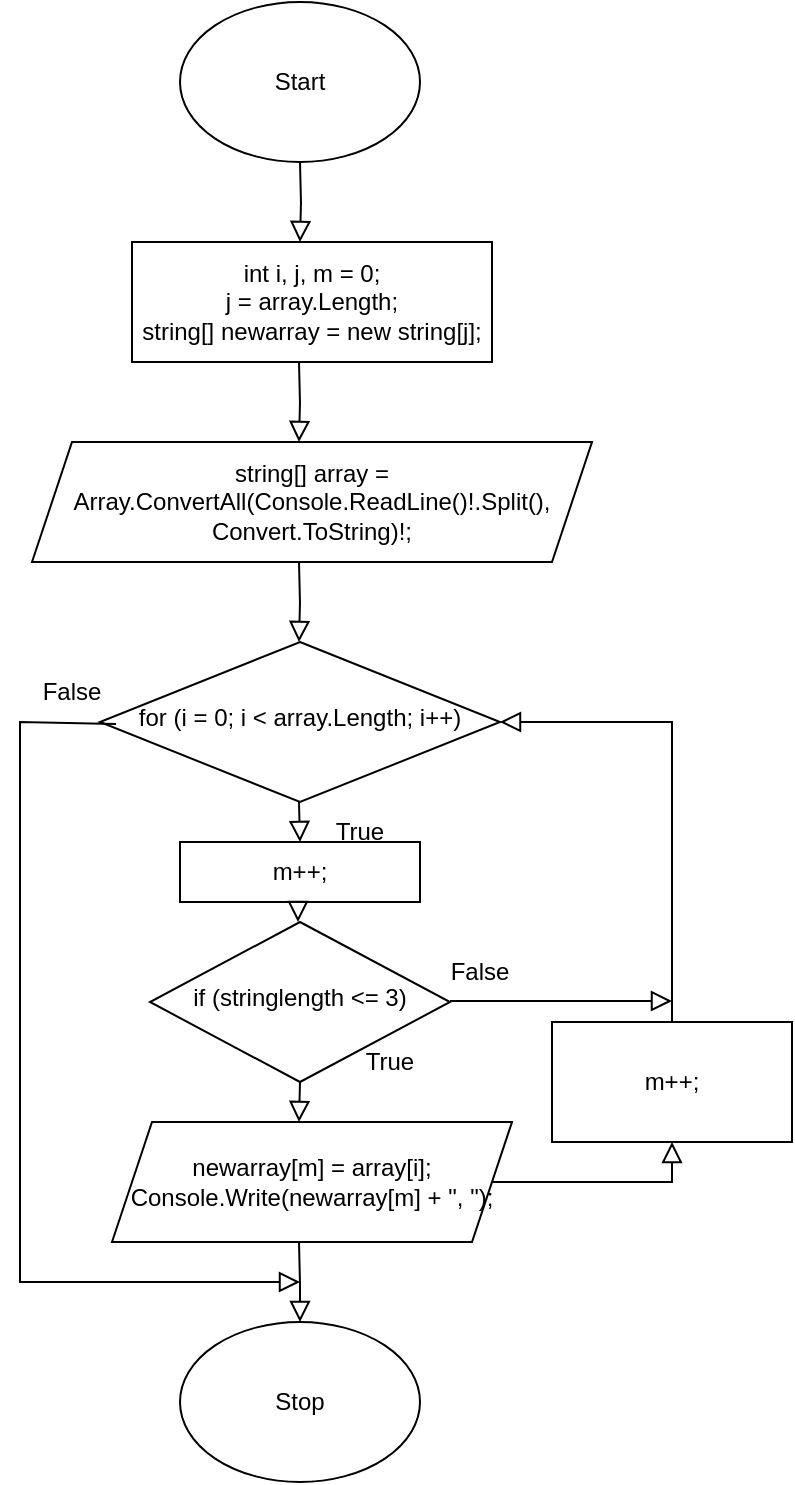 <mxfile version="20.7.2" type="device"><diagram id="C5RBs43oDa-KdzZeNtuy" name="Page-1"><mxGraphModel dx="832" dy="479" grid="1" gridSize="10" guides="1" tooltips="1" connect="1" arrows="1" fold="1" page="1" pageScale="1" pageWidth="827" pageHeight="1169" math="0" shadow="0"><root><mxCell id="WIyWlLk6GJQsqaUBKTNV-0"/><mxCell id="WIyWlLk6GJQsqaUBKTNV-1" parent="WIyWlLk6GJQsqaUBKTNV-0"/><mxCell id="WIyWlLk6GJQsqaUBKTNV-2" value="" style="rounded=0;html=1;jettySize=auto;orthogonalLoop=1;fontSize=11;endArrow=block;endFill=0;endSize=8;strokeWidth=1;shadow=0;labelBackgroundColor=none;edgeStyle=orthogonalEdgeStyle;" parent="WIyWlLk6GJQsqaUBKTNV-1" edge="1"><mxGeometry relative="1" as="geometry"><mxPoint x="374" y="120" as="sourcePoint"/><mxPoint x="374" y="160" as="targetPoint"/></mxGeometry></mxCell><mxCell id="-0fdcZfYxpR_FT0BG6Ci-0" value="int i, j, m = 0;&lt;br&gt;j = array.Length;&lt;br&gt;string[] newarray = new string[j];" style="rounded=0;whiteSpace=wrap;html=1;" parent="WIyWlLk6GJQsqaUBKTNV-1" vertex="1"><mxGeometry x="290" y="160" width="180" height="60" as="geometry"/></mxCell><mxCell id="-0fdcZfYxpR_FT0BG6Ci-3" value="string[] array = Array.ConvertAll(Console.ReadLine()!.Split(), Convert.ToString)!;" style="shape=parallelogram;perimeter=parallelogramPerimeter;whiteSpace=wrap;html=1;fixedSize=1;" parent="WIyWlLk6GJQsqaUBKTNV-1" vertex="1"><mxGeometry x="240" y="260" width="280" height="60" as="geometry"/></mxCell><mxCell id="-0fdcZfYxpR_FT0BG6Ci-4" value="for (i = 0; i &amp;lt; array.Length; i++)" style="rhombus;whiteSpace=wrap;html=1;shadow=0;fontFamily=Helvetica;fontSize=12;align=center;strokeWidth=1;spacing=6;spacingTop=-4;" parent="WIyWlLk6GJQsqaUBKTNV-1" vertex="1"><mxGeometry x="274" y="360" width="200" height="80" as="geometry"/></mxCell><mxCell id="-0fdcZfYxpR_FT0BG6Ci-6" value="" style="rounded=0;html=1;jettySize=auto;orthogonalLoop=1;fontSize=11;endArrow=block;endFill=0;endSize=8;strokeWidth=1;shadow=0;labelBackgroundColor=none;edgeStyle=orthogonalEdgeStyle;" parent="WIyWlLk6GJQsqaUBKTNV-1" edge="1"><mxGeometry relative="1" as="geometry"><mxPoint x="373.5" y="320" as="sourcePoint"/><mxPoint x="373.5" y="360" as="targetPoint"/></mxGeometry></mxCell><mxCell id="-0fdcZfYxpR_FT0BG6Ci-8" value="" style="rounded=0;html=1;jettySize=auto;orthogonalLoop=1;fontSize=11;endArrow=block;endFill=0;endSize=8;strokeWidth=1;shadow=0;labelBackgroundColor=none;edgeStyle=orthogonalEdgeStyle;" parent="WIyWlLk6GJQsqaUBKTNV-1" edge="1"><mxGeometry relative="1" as="geometry"><mxPoint x="373.5" y="220" as="sourcePoint"/><mxPoint x="373.5" y="260" as="targetPoint"/></mxGeometry></mxCell><mxCell id="-0fdcZfYxpR_FT0BG6Ci-9" value="" style="rounded=0;html=1;jettySize=auto;orthogonalLoop=1;fontSize=11;endArrow=block;endFill=0;endSize=8;strokeWidth=1;shadow=0;labelBackgroundColor=none;edgeStyle=orthogonalEdgeStyle;" parent="WIyWlLk6GJQsqaUBKTNV-1" edge="1"><mxGeometry relative="1" as="geometry"><mxPoint x="373.5" y="440" as="sourcePoint"/><mxPoint x="374" y="460" as="targetPoint"/></mxGeometry></mxCell><mxCell id="-0fdcZfYxpR_FT0BG6Ci-10" value="if (stringlength &amp;lt;= 3)" style="rhombus;whiteSpace=wrap;html=1;shadow=0;fontFamily=Helvetica;fontSize=12;align=center;strokeWidth=1;spacing=6;spacingTop=-4;" parent="WIyWlLk6GJQsqaUBKTNV-1" vertex="1"><mxGeometry x="299" y="500" width="150" height="80" as="geometry"/></mxCell><mxCell id="-0fdcZfYxpR_FT0BG6Ci-12" value="" style="rounded=0;html=1;jettySize=auto;orthogonalLoop=1;fontSize=11;endArrow=block;endFill=0;endSize=8;strokeWidth=1;shadow=0;labelBackgroundColor=none;edgeStyle=orthogonalEdgeStyle;" parent="WIyWlLk6GJQsqaUBKTNV-1" edge="1"><mxGeometry relative="1" as="geometry"><mxPoint x="374" y="580" as="sourcePoint"/><mxPoint x="373.5" y="600" as="targetPoint"/></mxGeometry></mxCell><mxCell id="-0fdcZfYxpR_FT0BG6Ci-13" value="newarray[m] = array[i];&lt;br&gt;Console.Write(newarray[m] + &quot;, &quot;);" style="shape=parallelogram;perimeter=parallelogramPerimeter;whiteSpace=wrap;html=1;fixedSize=1;" parent="WIyWlLk6GJQsqaUBKTNV-1" vertex="1"><mxGeometry x="280" y="600" width="200" height="60" as="geometry"/></mxCell><mxCell id="-0fdcZfYxpR_FT0BG6Ci-14" value="" style="rounded=0;html=1;jettySize=auto;orthogonalLoop=1;fontSize=11;endArrow=block;endFill=0;endSize=8;strokeWidth=1;shadow=0;labelBackgroundColor=none;edgeStyle=orthogonalEdgeStyle;entryX=0.5;entryY=1;entryDx=0;entryDy=0;" parent="WIyWlLk6GJQsqaUBKTNV-1" target="-0fdcZfYxpR_FT0BG6Ci-15" edge="1"><mxGeometry relative="1" as="geometry"><mxPoint x="470" y="630" as="sourcePoint"/><mxPoint x="504" y="629.5" as="targetPoint"/><Array as="points"><mxPoint x="560" y="630"/></Array></mxGeometry></mxCell><mxCell id="-0fdcZfYxpR_FT0BG6Ci-15" value="m++;" style="rounded=0;whiteSpace=wrap;html=1;" parent="WIyWlLk6GJQsqaUBKTNV-1" vertex="1"><mxGeometry x="500" y="550" width="120" height="60" as="geometry"/></mxCell><mxCell id="-0fdcZfYxpR_FT0BG6Ci-16" value="" style="rounded=0;html=1;jettySize=auto;orthogonalLoop=1;fontSize=11;endArrow=block;endFill=0;endSize=8;strokeWidth=1;shadow=0;labelBackgroundColor=none;edgeStyle=orthogonalEdgeStyle;exitX=0.5;exitY=0;exitDx=0;exitDy=0;entryX=1;entryY=0.5;entryDx=0;entryDy=0;" parent="WIyWlLk6GJQsqaUBKTNV-1" source="-0fdcZfYxpR_FT0BG6Ci-15" target="-0fdcZfYxpR_FT0BG6Ci-4" edge="1"><mxGeometry relative="1" as="geometry"><mxPoint x="533.5" y="470" as="sourcePoint"/><mxPoint x="533.5" y="390" as="targetPoint"/></mxGeometry></mxCell><mxCell id="-0fdcZfYxpR_FT0BG6Ci-17" value="Start" style="ellipse;whiteSpace=wrap;html=1;" parent="WIyWlLk6GJQsqaUBKTNV-1" vertex="1"><mxGeometry x="314" y="40" width="120" height="80" as="geometry"/></mxCell><mxCell id="-0fdcZfYxpR_FT0BG6Ci-19" value="Stop" style="ellipse;whiteSpace=wrap;html=1;" parent="WIyWlLk6GJQsqaUBKTNV-1" vertex="1"><mxGeometry x="314" y="700" width="120" height="80" as="geometry"/></mxCell><mxCell id="-0fdcZfYxpR_FT0BG6Ci-20" value="" style="rounded=0;html=1;jettySize=auto;orthogonalLoop=1;fontSize=11;endArrow=block;endFill=0;endSize=8;strokeWidth=1;shadow=0;labelBackgroundColor=none;edgeStyle=orthogonalEdgeStyle;" parent="WIyWlLk6GJQsqaUBKTNV-1" target="-0fdcZfYxpR_FT0BG6Ci-19" edge="1"><mxGeometry relative="1" as="geometry"><mxPoint x="373.5" y="660" as="sourcePoint"/><mxPoint x="373.5" y="700" as="targetPoint"/></mxGeometry></mxCell><mxCell id="-0fdcZfYxpR_FT0BG6Ci-21" value="" style="rounded=0;html=1;jettySize=auto;orthogonalLoop=1;fontSize=11;endArrow=block;endFill=0;endSize=8;strokeWidth=1;shadow=0;labelBackgroundColor=none;edgeStyle=orthogonalEdgeStyle;exitX=0.867;exitY=1.033;exitDx=0;exitDy=0;exitPerimeter=0;" parent="WIyWlLk6GJQsqaUBKTNV-1" edge="1" source="-0fdcZfYxpR_FT0BG6Ci-22"><mxGeometry relative="1" as="geometry"><mxPoint x="324" y="400" as="sourcePoint"/><mxPoint x="374" y="680" as="targetPoint"/><Array as="points"><mxPoint x="234" y="400"/><mxPoint x="234" y="680"/></Array></mxGeometry></mxCell><mxCell id="-0fdcZfYxpR_FT0BG6Ci-22" value="False" style="text;html=1;strokeColor=none;fillColor=none;align=center;verticalAlign=middle;whiteSpace=wrap;rounded=0;" parent="WIyWlLk6GJQsqaUBKTNV-1" vertex="1"><mxGeometry x="230" y="370" width="60" height="30" as="geometry"/></mxCell><mxCell id="-0fdcZfYxpR_FT0BG6Ci-24" value="True" style="text;html=1;strokeColor=none;fillColor=none;align=center;verticalAlign=middle;whiteSpace=wrap;rounded=0;" parent="WIyWlLk6GJQsqaUBKTNV-1" vertex="1"><mxGeometry x="374" y="440" width="60" height="30" as="geometry"/></mxCell><mxCell id="-0fdcZfYxpR_FT0BG6Ci-25" value="True" style="text;html=1;strokeColor=none;fillColor=none;align=center;verticalAlign=middle;whiteSpace=wrap;rounded=0;" parent="WIyWlLk6GJQsqaUBKTNV-1" vertex="1"><mxGeometry x="389" y="555" width="60" height="30" as="geometry"/></mxCell><mxCell id="-0fdcZfYxpR_FT0BG6Ci-27" value="False" style="text;html=1;strokeColor=none;fillColor=none;align=center;verticalAlign=middle;whiteSpace=wrap;rounded=0;" parent="WIyWlLk6GJQsqaUBKTNV-1" vertex="1"><mxGeometry x="434" y="510" width="60" height="30" as="geometry"/></mxCell><mxCell id="MPQlNln_RLZMk4ob_IuN-1" value="" style="rounded=0;html=1;jettySize=auto;orthogonalLoop=1;fontSize=11;endArrow=block;endFill=0;endSize=8;strokeWidth=1;shadow=0;labelBackgroundColor=none;edgeStyle=orthogonalEdgeStyle;exitX=0.25;exitY=1;exitDx=0;exitDy=0;" edge="1" parent="WIyWlLk6GJQsqaUBKTNV-1"><mxGeometry relative="1" as="geometry"><mxPoint x="449" y="539.5" as="sourcePoint"/><mxPoint x="560" y="539.5" as="targetPoint"/><Array as="points"><mxPoint x="480" y="539.5"/><mxPoint x="480" y="539.5"/></Array></mxGeometry></mxCell><mxCell id="MPQlNln_RLZMk4ob_IuN-2" value="m++;" style="rounded=0;whiteSpace=wrap;html=1;" vertex="1" parent="WIyWlLk6GJQsqaUBKTNV-1"><mxGeometry x="314" y="460" width="120" height="30" as="geometry"/></mxCell><mxCell id="MPQlNln_RLZMk4ob_IuN-8" value="" style="rounded=0;html=1;jettySize=auto;orthogonalLoop=1;fontSize=11;endArrow=block;endFill=0;endSize=8;strokeWidth=1;shadow=0;labelBackgroundColor=none;edgeStyle=orthogonalEdgeStyle;" edge="1" parent="WIyWlLk6GJQsqaUBKTNV-1"><mxGeometry relative="1" as="geometry"><mxPoint x="373" y="490" as="sourcePoint"/><mxPoint x="373" y="500" as="targetPoint"/></mxGeometry></mxCell></root></mxGraphModel></diagram></mxfile>